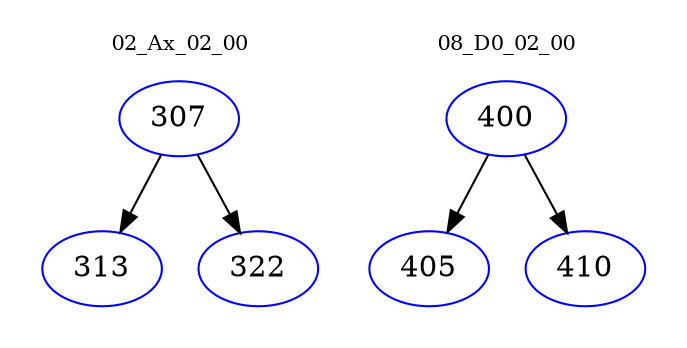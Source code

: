 digraph{
subgraph cluster_0 {
color = white
label = "02_Ax_02_00";
fontsize=10;
T0_307 [label="307", color="blue"]
T0_307 -> T0_313 [color="black"]
T0_313 [label="313", color="blue"]
T0_307 -> T0_322 [color="black"]
T0_322 [label="322", color="blue"]
}
subgraph cluster_1 {
color = white
label = "08_D0_02_00";
fontsize=10;
T1_400 [label="400", color="blue"]
T1_400 -> T1_405 [color="black"]
T1_405 [label="405", color="blue"]
T1_400 -> T1_410 [color="black"]
T1_410 [label="410", color="blue"]
}
}
